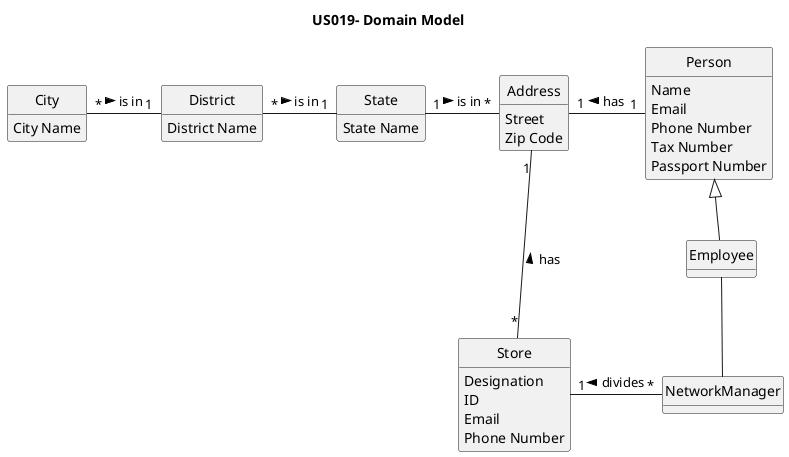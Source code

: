 @startuml
skinparam monochrome true
skinparam packageStyle rectangle
skinparam shadowing false

'left to right direction

skinparam classAttributeIconSize 0

title US019- Domain Model

hide circle
hide methods


class Address {
Street
Zip Code
}

class City {
City Name
}


class District {
District Name
}

class State {
State Name
}


class Employee{
}

class Person{
Name
Email
Phone Number
Tax Number
Passport Number
}

class NetworkManager{
}

class Store {
Designation
ID
Email
Phone Number
}


Person <|-- Employee
Employee -- NetworkManager

Address "1" -right-- "1" Person: has <
State "1" -left-- "*" District: is in <
District "1" -left-- "*" City: is in <
Address "*" -left-- "1" State: is in <

Address"1" --- "*" Store : has <

Store"1" - "*" NetworkManager:  divides <

@enduml